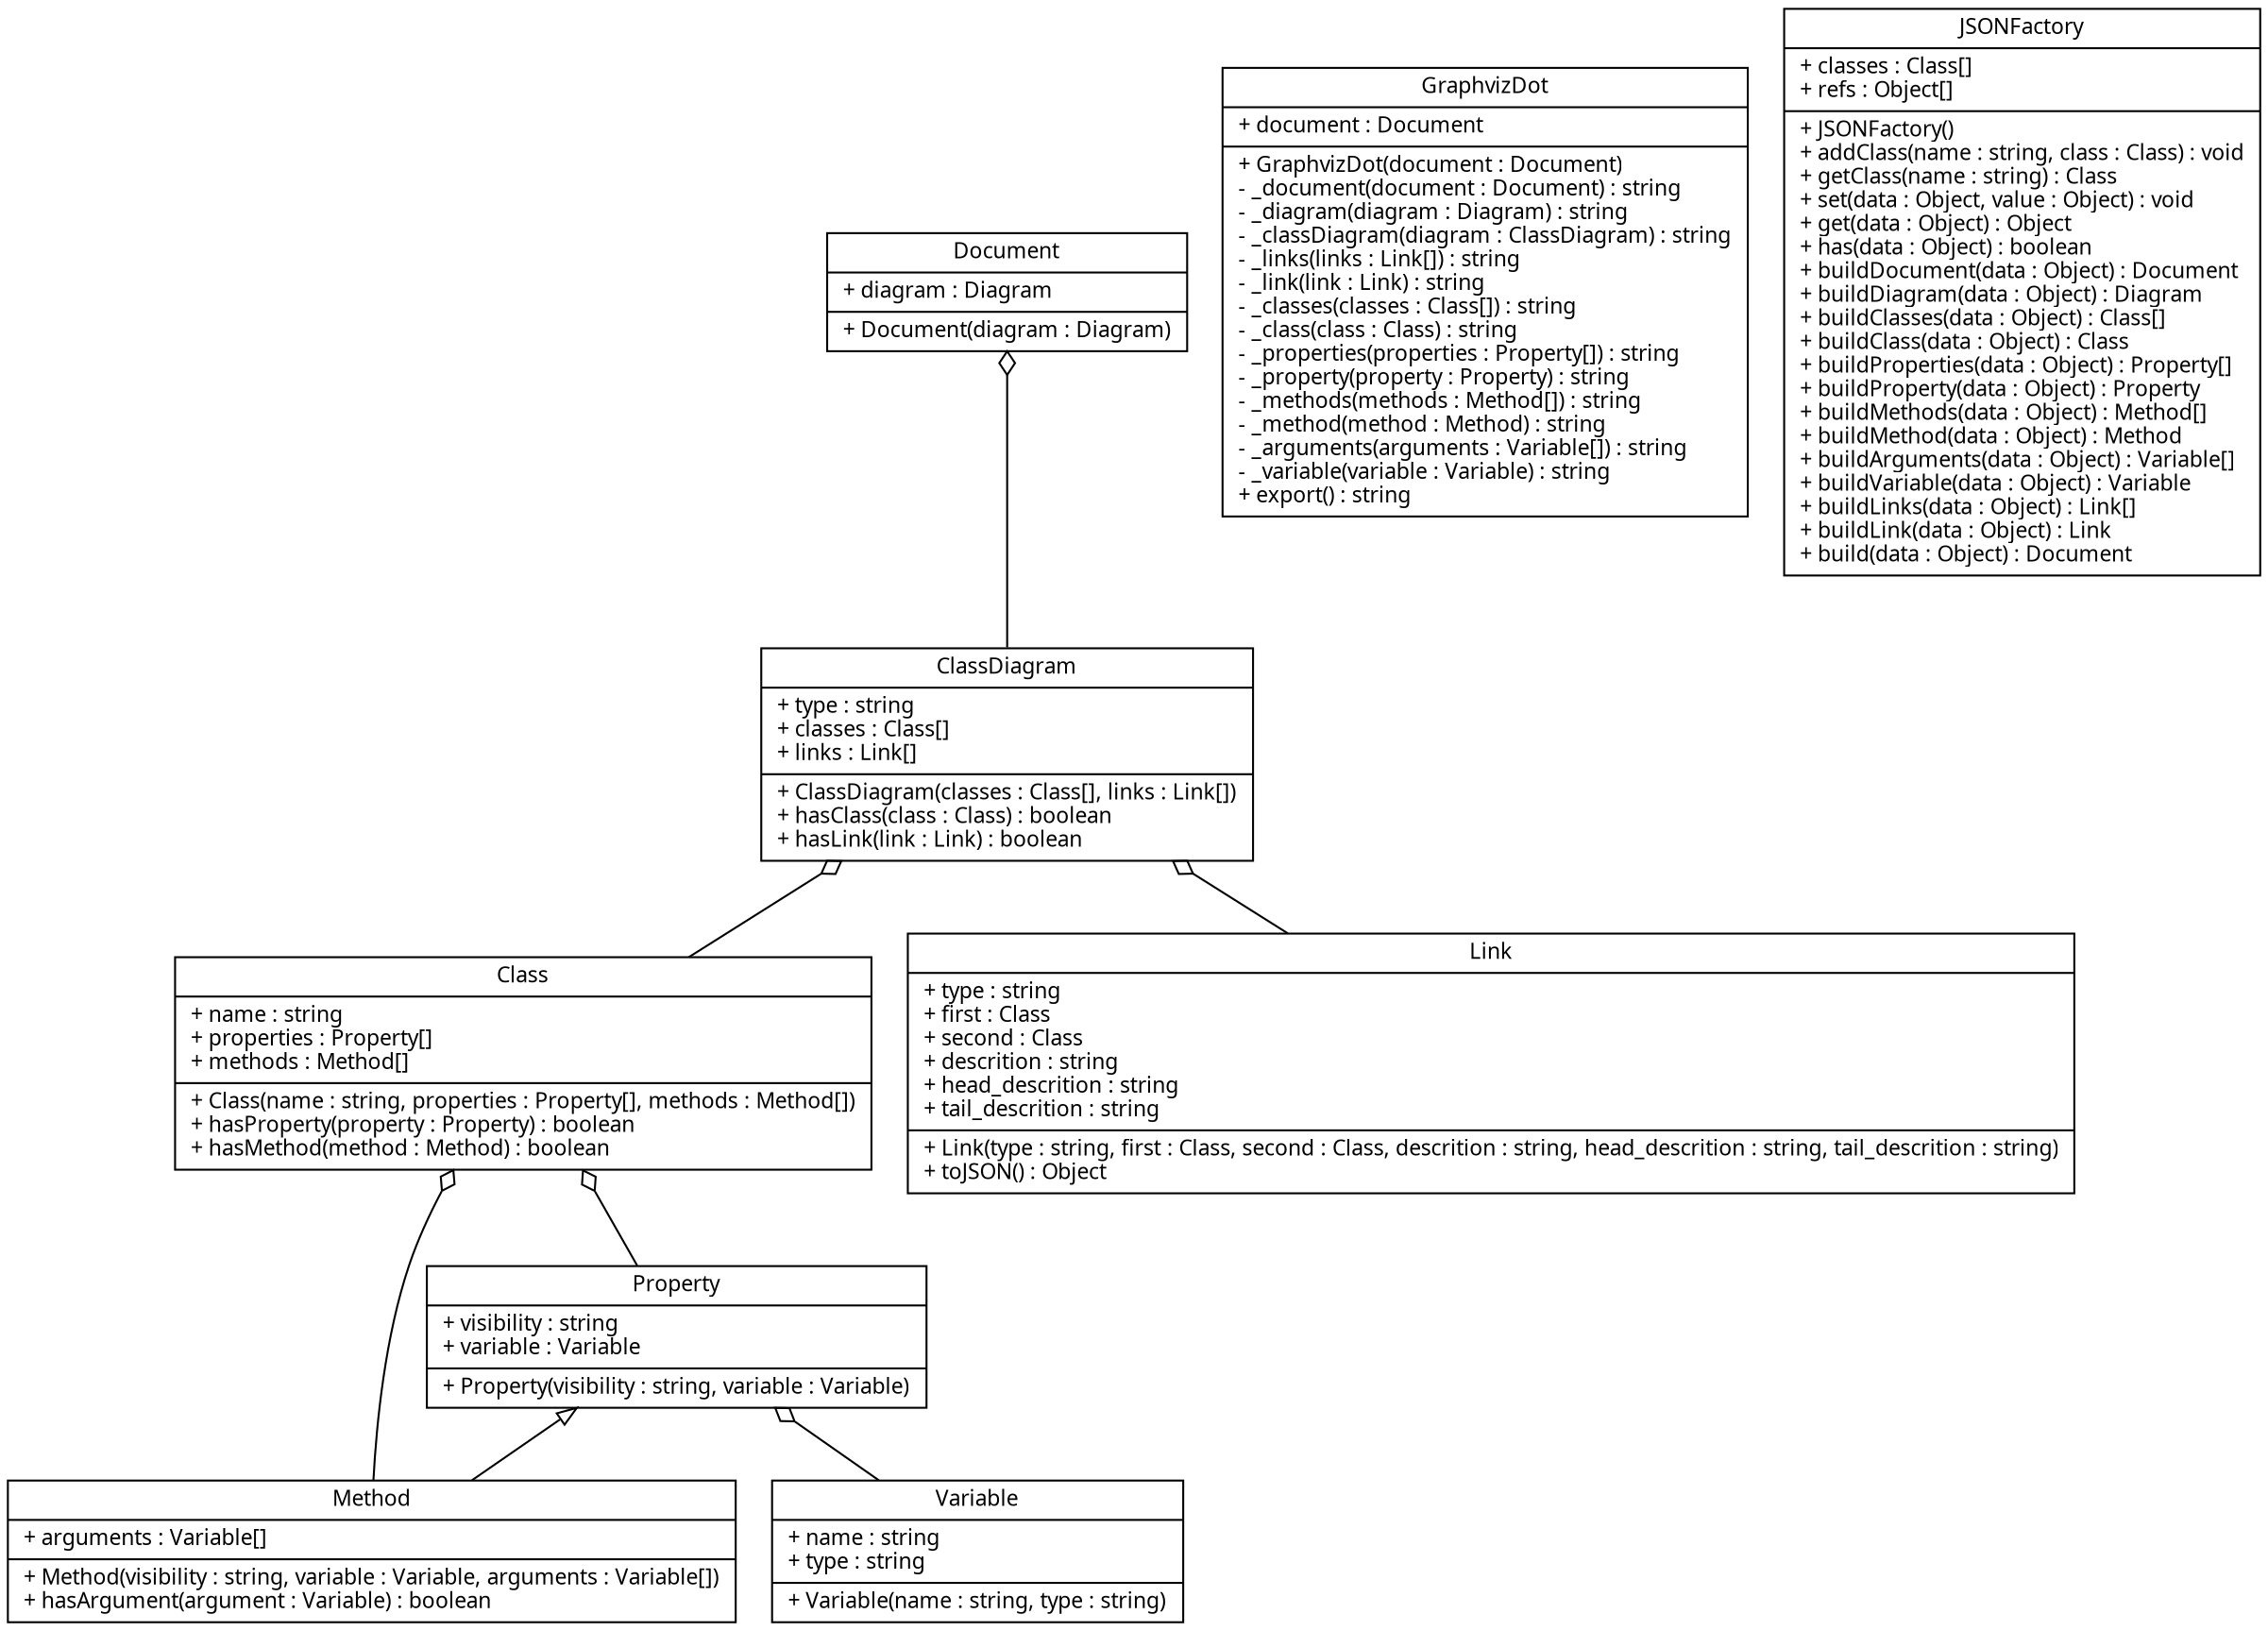 digraph Document{bgcolor="transparent";node [shape="record",fontname="Ubuntu Mono",fontsize="11",style="filled",fillcolor="#ffffff"];edge [arrowhead="none",arrowtail="none",fontname="Ubuntu Mono",fontsize="11"];Document[label="{Document|+ diagram : Diagram \l|+ Document(diagram : Diagram)\l}";];ClassDiagram[label="{ClassDiagram|+ type : string \l+ classes : Class[] \l+ links : Link[] \l|+ ClassDiagram(classes : Class[], links : Link[])\l+ hasClass(class : Class) : boolean\l+ hasLink(link : Link) : boolean\l}";];Class[label="{Class|+ name : string \l+ properties : Property[] \l+ methods : Method[] \l|+ Class(name : string, properties : Property[], methods : Method[])\l+ hasProperty(property : Property) : boolean\l+ hasMethod(method : Method) : boolean\l}";];Property[label="{Property|+ visibility : string \l+ variable : Variable \l|+ Property(visibility : string, variable : Variable)\l}";];Method[label="{Method|+ arguments : Variable[] \l|+ Method(visibility : string, variable : Variable, arguments : Variable[])\l+ hasArgument(argument : Variable) : boolean\l}";];Variable[label="{Variable|+ name : string \l+ type : string \l|+ Variable(name : string, type : string)\l}";];Link[label="{Link|+ type : string \l+ first : Class \l+ second : Class \l+ descrition : string \l+ head_descrition : string \l+ tail_descrition : string \l|+ Link(type : string, first : Class, second : Class, descrition : string, head_descrition : string, tail_descrition : string)\l+ toJSON() : Object\l}";];GraphvizDot[label="{GraphvizDot|+ document : Document \l|+ GraphvizDot(document : Document)\l- _document(document : Document) : string\l- _diagram(diagram : Diagram) : string\l- _classDiagram(diagram : ClassDiagram) : string\l- _links(links : Link[]) : string\l- _link(link : Link) : string\l- _classes(classes : Class[]) : string\l- _class(class : Class) : string\l- _properties(properties : Property[]) : string\l- _property(property : Property) : string\l- _methods(methods : Method[]) : string\l- _method(method : Method) : string\l- _arguments(arguments : Variable[]) : string\l- _variable(variable : Variable) : string\l+ export() : string\l}";];JSONFactory[label="{JSONFactory|+ classes : Class[] \l+ refs : Object[] \l|+ JSONFactory()\l+ addClass(name : string, class : Class) : void\l+ getClass(name : string) : Class\l+ set(data : Object, value : Object) : void\l+ get(data : Object) : Object\l+ has(data : Object) : boolean\l+ buildDocument(data : Object) : Document\l+ buildDiagram(data : Object) : Diagram\l+ buildClasses(data : Object) : Class[]\l+ buildClass(data : Object) : Class\l+ buildProperties(data : Object) : Property[]\l+ buildProperty(data : Object) : Property\l+ buildMethods(data : Object) : Method[]\l+ buildMethod(data : Object) : Method\l+ buildArguments(data : Object) : Variable[]\l+ buildVariable(data : Object) : Variable\l+ buildLinks(data : Object) : Link[]\l+ buildLink(data : Object) : Link\l+ build(data : Object) : Document\l}";];Property->Method[dir="both",arrowtail="onormal",label="",headlabel="",taillabel=""];Document->ClassDiagram[dir="both",arrowtail="odiamond",label="",headlabel="",taillabel=""];ClassDiagram->Class[dir="both",arrowtail="odiamond",label="",headlabel="",taillabel=""];ClassDiagram->Link[dir="both",arrowtail="odiamond",label="",headlabel="",taillabel=""];Class->Property[dir="both",arrowtail="odiamond",label="",headlabel="",taillabel=""];Class->Method[dir="both",arrowtail="odiamond",label="",headlabel="",taillabel=""];Property->Variable[dir="both",arrowtail="odiamond",label="",headlabel="",taillabel=""];}
